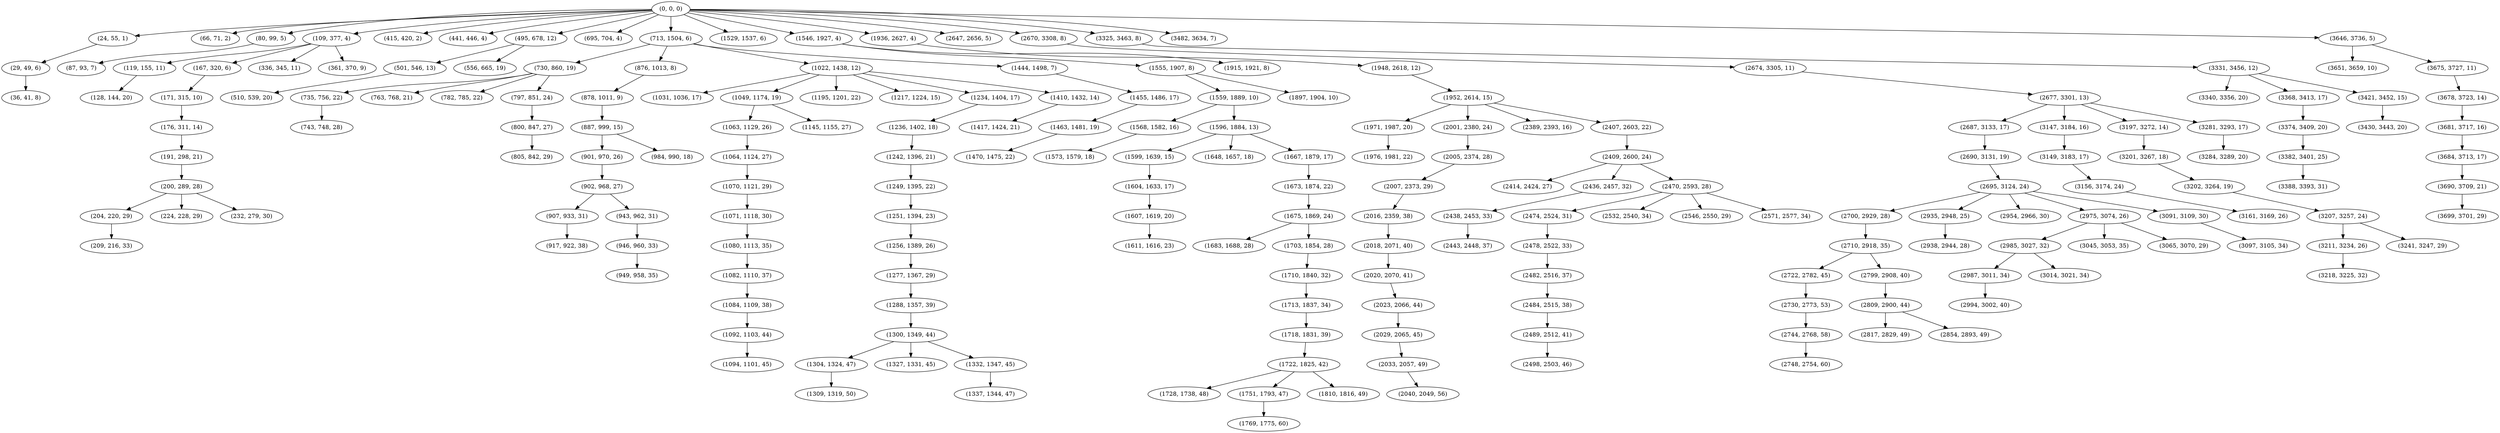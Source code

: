 digraph tree {
    "(0, 0, 0)";
    "(24, 55, 1)";
    "(29, 49, 6)";
    "(36, 41, 8)";
    "(66, 71, 2)";
    "(80, 99, 5)";
    "(87, 93, 7)";
    "(109, 377, 4)";
    "(119, 155, 11)";
    "(128, 144, 20)";
    "(167, 320, 6)";
    "(171, 315, 10)";
    "(176, 311, 14)";
    "(191, 298, 21)";
    "(200, 289, 28)";
    "(204, 220, 29)";
    "(209, 216, 33)";
    "(224, 228, 29)";
    "(232, 279, 30)";
    "(336, 345, 11)";
    "(361, 370, 9)";
    "(415, 420, 2)";
    "(441, 446, 4)";
    "(495, 678, 12)";
    "(501, 546, 13)";
    "(510, 539, 20)";
    "(556, 665, 19)";
    "(695, 704, 4)";
    "(713, 1504, 6)";
    "(730, 860, 19)";
    "(735, 756, 22)";
    "(743, 748, 28)";
    "(763, 768, 21)";
    "(782, 785, 22)";
    "(797, 851, 24)";
    "(800, 847, 27)";
    "(805, 842, 29)";
    "(876, 1013, 8)";
    "(878, 1011, 9)";
    "(887, 999, 15)";
    "(901, 970, 26)";
    "(902, 968, 27)";
    "(907, 933, 31)";
    "(917, 922, 38)";
    "(943, 962, 31)";
    "(946, 960, 33)";
    "(949, 958, 35)";
    "(984, 990, 18)";
    "(1022, 1438, 12)";
    "(1031, 1036, 17)";
    "(1049, 1174, 19)";
    "(1063, 1129, 26)";
    "(1064, 1124, 27)";
    "(1070, 1121, 29)";
    "(1071, 1118, 30)";
    "(1080, 1113, 35)";
    "(1082, 1110, 37)";
    "(1084, 1109, 38)";
    "(1092, 1103, 44)";
    "(1094, 1101, 45)";
    "(1145, 1155, 27)";
    "(1195, 1201, 22)";
    "(1217, 1224, 15)";
    "(1234, 1404, 17)";
    "(1236, 1402, 18)";
    "(1242, 1396, 21)";
    "(1249, 1395, 22)";
    "(1251, 1394, 23)";
    "(1256, 1389, 26)";
    "(1277, 1367, 29)";
    "(1288, 1357, 39)";
    "(1300, 1349, 44)";
    "(1304, 1324, 47)";
    "(1309, 1319, 50)";
    "(1327, 1331, 45)";
    "(1332, 1347, 45)";
    "(1337, 1344, 47)";
    "(1410, 1432, 14)";
    "(1417, 1424, 21)";
    "(1444, 1498, 7)";
    "(1455, 1486, 17)";
    "(1463, 1481, 19)";
    "(1470, 1475, 22)";
    "(1529, 1537, 6)";
    "(1546, 1927, 4)";
    "(1555, 1907, 8)";
    "(1559, 1889, 10)";
    "(1568, 1582, 16)";
    "(1573, 1579, 18)";
    "(1596, 1884, 13)";
    "(1599, 1639, 15)";
    "(1604, 1633, 17)";
    "(1607, 1619, 20)";
    "(1611, 1616, 23)";
    "(1648, 1657, 18)";
    "(1667, 1879, 17)";
    "(1673, 1874, 22)";
    "(1675, 1869, 24)";
    "(1683, 1688, 28)";
    "(1703, 1854, 28)";
    "(1710, 1840, 32)";
    "(1713, 1837, 34)";
    "(1718, 1831, 39)";
    "(1722, 1825, 42)";
    "(1728, 1738, 48)";
    "(1751, 1793, 47)";
    "(1769, 1775, 60)";
    "(1810, 1816, 49)";
    "(1897, 1904, 10)";
    "(1915, 1921, 8)";
    "(1936, 2627, 4)";
    "(1948, 2618, 12)";
    "(1952, 2614, 15)";
    "(1971, 1987, 20)";
    "(1976, 1981, 22)";
    "(2001, 2380, 24)";
    "(2005, 2374, 28)";
    "(2007, 2373, 29)";
    "(2016, 2359, 38)";
    "(2018, 2071, 40)";
    "(2020, 2070, 41)";
    "(2023, 2066, 44)";
    "(2029, 2065, 45)";
    "(2033, 2057, 49)";
    "(2040, 2049, 56)";
    "(2389, 2393, 16)";
    "(2407, 2603, 22)";
    "(2409, 2600, 24)";
    "(2414, 2424, 27)";
    "(2436, 2457, 32)";
    "(2438, 2453, 33)";
    "(2443, 2448, 37)";
    "(2470, 2593, 28)";
    "(2474, 2524, 31)";
    "(2478, 2522, 33)";
    "(2482, 2516, 37)";
    "(2484, 2515, 38)";
    "(2489, 2512, 41)";
    "(2498, 2503, 46)";
    "(2532, 2540, 34)";
    "(2546, 2550, 29)";
    "(2571, 2577, 34)";
    "(2647, 2656, 5)";
    "(2670, 3308, 8)";
    "(2674, 3305, 11)";
    "(2677, 3301, 13)";
    "(2687, 3133, 17)";
    "(2690, 3131, 19)";
    "(2695, 3124, 24)";
    "(2700, 2929, 28)";
    "(2710, 2918, 35)";
    "(2722, 2782, 45)";
    "(2730, 2773, 53)";
    "(2744, 2768, 58)";
    "(2748, 2754, 60)";
    "(2799, 2908, 40)";
    "(2809, 2900, 44)";
    "(2817, 2829, 49)";
    "(2854, 2893, 49)";
    "(2935, 2948, 25)";
    "(2938, 2944, 28)";
    "(2954, 2966, 30)";
    "(2975, 3074, 26)";
    "(2985, 3027, 32)";
    "(2987, 3011, 34)";
    "(2994, 3002, 40)";
    "(3014, 3021, 34)";
    "(3045, 3053, 35)";
    "(3065, 3070, 29)";
    "(3091, 3109, 30)";
    "(3097, 3105, 34)";
    "(3147, 3184, 16)";
    "(3149, 3183, 17)";
    "(3156, 3174, 24)";
    "(3161, 3169, 26)";
    "(3197, 3272, 14)";
    "(3201, 3267, 18)";
    "(3202, 3264, 19)";
    "(3207, 3257, 24)";
    "(3211, 3234, 26)";
    "(3218, 3225, 32)";
    "(3241, 3247, 29)";
    "(3281, 3293, 17)";
    "(3284, 3289, 20)";
    "(3325, 3463, 8)";
    "(3331, 3456, 12)";
    "(3340, 3356, 20)";
    "(3368, 3413, 17)";
    "(3374, 3409, 20)";
    "(3382, 3401, 25)";
    "(3388, 3393, 31)";
    "(3421, 3452, 15)";
    "(3430, 3443, 20)";
    "(3482, 3634, 7)";
    "(3646, 3736, 5)";
    "(3651, 3659, 10)";
    "(3675, 3727, 11)";
    "(3678, 3723, 14)";
    "(3681, 3717, 16)";
    "(3684, 3713, 17)";
    "(3690, 3709, 21)";
    "(3699, 3701, 29)";
    "(0, 0, 0)" -> "(24, 55, 1)";
    "(0, 0, 0)" -> "(66, 71, 2)";
    "(0, 0, 0)" -> "(80, 99, 5)";
    "(0, 0, 0)" -> "(109, 377, 4)";
    "(0, 0, 0)" -> "(415, 420, 2)";
    "(0, 0, 0)" -> "(441, 446, 4)";
    "(0, 0, 0)" -> "(495, 678, 12)";
    "(0, 0, 0)" -> "(695, 704, 4)";
    "(0, 0, 0)" -> "(713, 1504, 6)";
    "(0, 0, 0)" -> "(1529, 1537, 6)";
    "(0, 0, 0)" -> "(1546, 1927, 4)";
    "(0, 0, 0)" -> "(1936, 2627, 4)";
    "(0, 0, 0)" -> "(2647, 2656, 5)";
    "(0, 0, 0)" -> "(2670, 3308, 8)";
    "(0, 0, 0)" -> "(3325, 3463, 8)";
    "(0, 0, 0)" -> "(3482, 3634, 7)";
    "(0, 0, 0)" -> "(3646, 3736, 5)";
    "(24, 55, 1)" -> "(29, 49, 6)";
    "(29, 49, 6)" -> "(36, 41, 8)";
    "(80, 99, 5)" -> "(87, 93, 7)";
    "(109, 377, 4)" -> "(119, 155, 11)";
    "(109, 377, 4)" -> "(167, 320, 6)";
    "(109, 377, 4)" -> "(336, 345, 11)";
    "(109, 377, 4)" -> "(361, 370, 9)";
    "(119, 155, 11)" -> "(128, 144, 20)";
    "(167, 320, 6)" -> "(171, 315, 10)";
    "(171, 315, 10)" -> "(176, 311, 14)";
    "(176, 311, 14)" -> "(191, 298, 21)";
    "(191, 298, 21)" -> "(200, 289, 28)";
    "(200, 289, 28)" -> "(204, 220, 29)";
    "(200, 289, 28)" -> "(224, 228, 29)";
    "(200, 289, 28)" -> "(232, 279, 30)";
    "(204, 220, 29)" -> "(209, 216, 33)";
    "(495, 678, 12)" -> "(501, 546, 13)";
    "(495, 678, 12)" -> "(556, 665, 19)";
    "(501, 546, 13)" -> "(510, 539, 20)";
    "(713, 1504, 6)" -> "(730, 860, 19)";
    "(713, 1504, 6)" -> "(876, 1013, 8)";
    "(713, 1504, 6)" -> "(1022, 1438, 12)";
    "(713, 1504, 6)" -> "(1444, 1498, 7)";
    "(730, 860, 19)" -> "(735, 756, 22)";
    "(730, 860, 19)" -> "(763, 768, 21)";
    "(730, 860, 19)" -> "(782, 785, 22)";
    "(730, 860, 19)" -> "(797, 851, 24)";
    "(735, 756, 22)" -> "(743, 748, 28)";
    "(797, 851, 24)" -> "(800, 847, 27)";
    "(800, 847, 27)" -> "(805, 842, 29)";
    "(876, 1013, 8)" -> "(878, 1011, 9)";
    "(878, 1011, 9)" -> "(887, 999, 15)";
    "(887, 999, 15)" -> "(901, 970, 26)";
    "(887, 999, 15)" -> "(984, 990, 18)";
    "(901, 970, 26)" -> "(902, 968, 27)";
    "(902, 968, 27)" -> "(907, 933, 31)";
    "(902, 968, 27)" -> "(943, 962, 31)";
    "(907, 933, 31)" -> "(917, 922, 38)";
    "(943, 962, 31)" -> "(946, 960, 33)";
    "(946, 960, 33)" -> "(949, 958, 35)";
    "(1022, 1438, 12)" -> "(1031, 1036, 17)";
    "(1022, 1438, 12)" -> "(1049, 1174, 19)";
    "(1022, 1438, 12)" -> "(1195, 1201, 22)";
    "(1022, 1438, 12)" -> "(1217, 1224, 15)";
    "(1022, 1438, 12)" -> "(1234, 1404, 17)";
    "(1022, 1438, 12)" -> "(1410, 1432, 14)";
    "(1049, 1174, 19)" -> "(1063, 1129, 26)";
    "(1049, 1174, 19)" -> "(1145, 1155, 27)";
    "(1063, 1129, 26)" -> "(1064, 1124, 27)";
    "(1064, 1124, 27)" -> "(1070, 1121, 29)";
    "(1070, 1121, 29)" -> "(1071, 1118, 30)";
    "(1071, 1118, 30)" -> "(1080, 1113, 35)";
    "(1080, 1113, 35)" -> "(1082, 1110, 37)";
    "(1082, 1110, 37)" -> "(1084, 1109, 38)";
    "(1084, 1109, 38)" -> "(1092, 1103, 44)";
    "(1092, 1103, 44)" -> "(1094, 1101, 45)";
    "(1234, 1404, 17)" -> "(1236, 1402, 18)";
    "(1236, 1402, 18)" -> "(1242, 1396, 21)";
    "(1242, 1396, 21)" -> "(1249, 1395, 22)";
    "(1249, 1395, 22)" -> "(1251, 1394, 23)";
    "(1251, 1394, 23)" -> "(1256, 1389, 26)";
    "(1256, 1389, 26)" -> "(1277, 1367, 29)";
    "(1277, 1367, 29)" -> "(1288, 1357, 39)";
    "(1288, 1357, 39)" -> "(1300, 1349, 44)";
    "(1300, 1349, 44)" -> "(1304, 1324, 47)";
    "(1300, 1349, 44)" -> "(1327, 1331, 45)";
    "(1300, 1349, 44)" -> "(1332, 1347, 45)";
    "(1304, 1324, 47)" -> "(1309, 1319, 50)";
    "(1332, 1347, 45)" -> "(1337, 1344, 47)";
    "(1410, 1432, 14)" -> "(1417, 1424, 21)";
    "(1444, 1498, 7)" -> "(1455, 1486, 17)";
    "(1455, 1486, 17)" -> "(1463, 1481, 19)";
    "(1463, 1481, 19)" -> "(1470, 1475, 22)";
    "(1546, 1927, 4)" -> "(1555, 1907, 8)";
    "(1546, 1927, 4)" -> "(1915, 1921, 8)";
    "(1555, 1907, 8)" -> "(1559, 1889, 10)";
    "(1555, 1907, 8)" -> "(1897, 1904, 10)";
    "(1559, 1889, 10)" -> "(1568, 1582, 16)";
    "(1559, 1889, 10)" -> "(1596, 1884, 13)";
    "(1568, 1582, 16)" -> "(1573, 1579, 18)";
    "(1596, 1884, 13)" -> "(1599, 1639, 15)";
    "(1596, 1884, 13)" -> "(1648, 1657, 18)";
    "(1596, 1884, 13)" -> "(1667, 1879, 17)";
    "(1599, 1639, 15)" -> "(1604, 1633, 17)";
    "(1604, 1633, 17)" -> "(1607, 1619, 20)";
    "(1607, 1619, 20)" -> "(1611, 1616, 23)";
    "(1667, 1879, 17)" -> "(1673, 1874, 22)";
    "(1673, 1874, 22)" -> "(1675, 1869, 24)";
    "(1675, 1869, 24)" -> "(1683, 1688, 28)";
    "(1675, 1869, 24)" -> "(1703, 1854, 28)";
    "(1703, 1854, 28)" -> "(1710, 1840, 32)";
    "(1710, 1840, 32)" -> "(1713, 1837, 34)";
    "(1713, 1837, 34)" -> "(1718, 1831, 39)";
    "(1718, 1831, 39)" -> "(1722, 1825, 42)";
    "(1722, 1825, 42)" -> "(1728, 1738, 48)";
    "(1722, 1825, 42)" -> "(1751, 1793, 47)";
    "(1722, 1825, 42)" -> "(1810, 1816, 49)";
    "(1751, 1793, 47)" -> "(1769, 1775, 60)";
    "(1936, 2627, 4)" -> "(1948, 2618, 12)";
    "(1948, 2618, 12)" -> "(1952, 2614, 15)";
    "(1952, 2614, 15)" -> "(1971, 1987, 20)";
    "(1952, 2614, 15)" -> "(2001, 2380, 24)";
    "(1952, 2614, 15)" -> "(2389, 2393, 16)";
    "(1952, 2614, 15)" -> "(2407, 2603, 22)";
    "(1971, 1987, 20)" -> "(1976, 1981, 22)";
    "(2001, 2380, 24)" -> "(2005, 2374, 28)";
    "(2005, 2374, 28)" -> "(2007, 2373, 29)";
    "(2007, 2373, 29)" -> "(2016, 2359, 38)";
    "(2016, 2359, 38)" -> "(2018, 2071, 40)";
    "(2018, 2071, 40)" -> "(2020, 2070, 41)";
    "(2020, 2070, 41)" -> "(2023, 2066, 44)";
    "(2023, 2066, 44)" -> "(2029, 2065, 45)";
    "(2029, 2065, 45)" -> "(2033, 2057, 49)";
    "(2033, 2057, 49)" -> "(2040, 2049, 56)";
    "(2407, 2603, 22)" -> "(2409, 2600, 24)";
    "(2409, 2600, 24)" -> "(2414, 2424, 27)";
    "(2409, 2600, 24)" -> "(2436, 2457, 32)";
    "(2409, 2600, 24)" -> "(2470, 2593, 28)";
    "(2436, 2457, 32)" -> "(2438, 2453, 33)";
    "(2438, 2453, 33)" -> "(2443, 2448, 37)";
    "(2470, 2593, 28)" -> "(2474, 2524, 31)";
    "(2470, 2593, 28)" -> "(2532, 2540, 34)";
    "(2470, 2593, 28)" -> "(2546, 2550, 29)";
    "(2470, 2593, 28)" -> "(2571, 2577, 34)";
    "(2474, 2524, 31)" -> "(2478, 2522, 33)";
    "(2478, 2522, 33)" -> "(2482, 2516, 37)";
    "(2482, 2516, 37)" -> "(2484, 2515, 38)";
    "(2484, 2515, 38)" -> "(2489, 2512, 41)";
    "(2489, 2512, 41)" -> "(2498, 2503, 46)";
    "(2670, 3308, 8)" -> "(2674, 3305, 11)";
    "(2674, 3305, 11)" -> "(2677, 3301, 13)";
    "(2677, 3301, 13)" -> "(2687, 3133, 17)";
    "(2677, 3301, 13)" -> "(3147, 3184, 16)";
    "(2677, 3301, 13)" -> "(3197, 3272, 14)";
    "(2677, 3301, 13)" -> "(3281, 3293, 17)";
    "(2687, 3133, 17)" -> "(2690, 3131, 19)";
    "(2690, 3131, 19)" -> "(2695, 3124, 24)";
    "(2695, 3124, 24)" -> "(2700, 2929, 28)";
    "(2695, 3124, 24)" -> "(2935, 2948, 25)";
    "(2695, 3124, 24)" -> "(2954, 2966, 30)";
    "(2695, 3124, 24)" -> "(2975, 3074, 26)";
    "(2695, 3124, 24)" -> "(3091, 3109, 30)";
    "(2700, 2929, 28)" -> "(2710, 2918, 35)";
    "(2710, 2918, 35)" -> "(2722, 2782, 45)";
    "(2710, 2918, 35)" -> "(2799, 2908, 40)";
    "(2722, 2782, 45)" -> "(2730, 2773, 53)";
    "(2730, 2773, 53)" -> "(2744, 2768, 58)";
    "(2744, 2768, 58)" -> "(2748, 2754, 60)";
    "(2799, 2908, 40)" -> "(2809, 2900, 44)";
    "(2809, 2900, 44)" -> "(2817, 2829, 49)";
    "(2809, 2900, 44)" -> "(2854, 2893, 49)";
    "(2935, 2948, 25)" -> "(2938, 2944, 28)";
    "(2975, 3074, 26)" -> "(2985, 3027, 32)";
    "(2975, 3074, 26)" -> "(3045, 3053, 35)";
    "(2975, 3074, 26)" -> "(3065, 3070, 29)";
    "(2985, 3027, 32)" -> "(2987, 3011, 34)";
    "(2985, 3027, 32)" -> "(3014, 3021, 34)";
    "(2987, 3011, 34)" -> "(2994, 3002, 40)";
    "(3091, 3109, 30)" -> "(3097, 3105, 34)";
    "(3147, 3184, 16)" -> "(3149, 3183, 17)";
    "(3149, 3183, 17)" -> "(3156, 3174, 24)";
    "(3156, 3174, 24)" -> "(3161, 3169, 26)";
    "(3197, 3272, 14)" -> "(3201, 3267, 18)";
    "(3201, 3267, 18)" -> "(3202, 3264, 19)";
    "(3202, 3264, 19)" -> "(3207, 3257, 24)";
    "(3207, 3257, 24)" -> "(3211, 3234, 26)";
    "(3207, 3257, 24)" -> "(3241, 3247, 29)";
    "(3211, 3234, 26)" -> "(3218, 3225, 32)";
    "(3281, 3293, 17)" -> "(3284, 3289, 20)";
    "(3325, 3463, 8)" -> "(3331, 3456, 12)";
    "(3331, 3456, 12)" -> "(3340, 3356, 20)";
    "(3331, 3456, 12)" -> "(3368, 3413, 17)";
    "(3331, 3456, 12)" -> "(3421, 3452, 15)";
    "(3368, 3413, 17)" -> "(3374, 3409, 20)";
    "(3374, 3409, 20)" -> "(3382, 3401, 25)";
    "(3382, 3401, 25)" -> "(3388, 3393, 31)";
    "(3421, 3452, 15)" -> "(3430, 3443, 20)";
    "(3646, 3736, 5)" -> "(3651, 3659, 10)";
    "(3646, 3736, 5)" -> "(3675, 3727, 11)";
    "(3675, 3727, 11)" -> "(3678, 3723, 14)";
    "(3678, 3723, 14)" -> "(3681, 3717, 16)";
    "(3681, 3717, 16)" -> "(3684, 3713, 17)";
    "(3684, 3713, 17)" -> "(3690, 3709, 21)";
    "(3690, 3709, 21)" -> "(3699, 3701, 29)";
}
